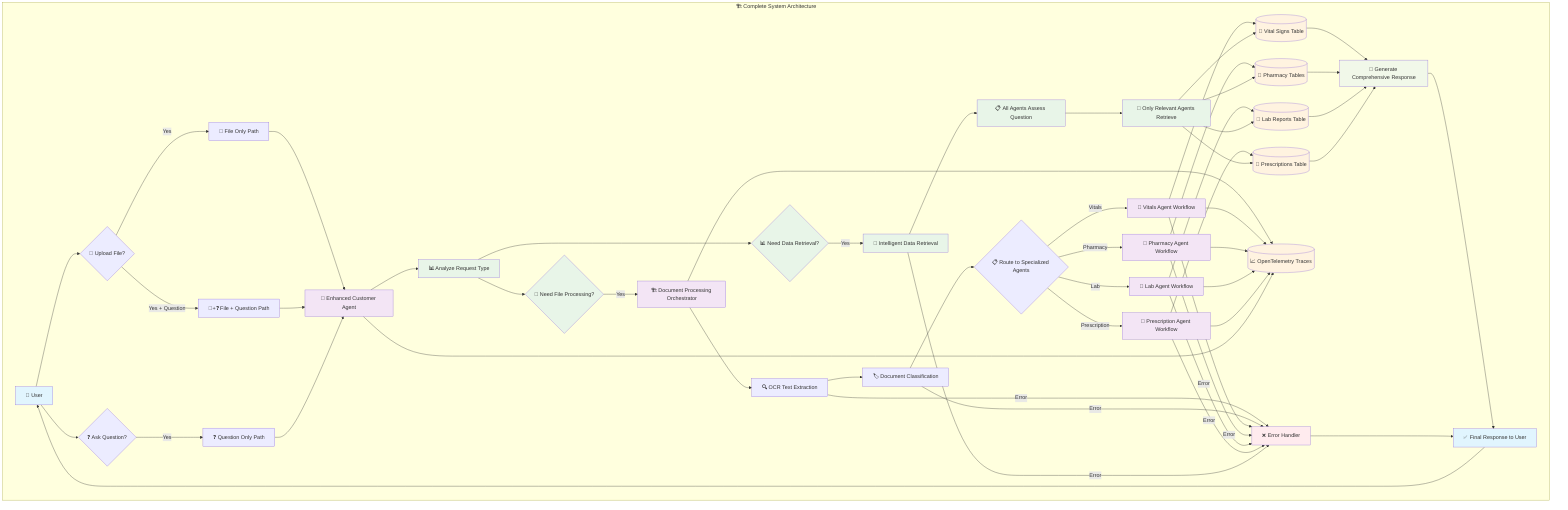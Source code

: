 graph TD
    %% Main System Architecture Workflow
    subgraph "🏗️ Complete System Architecture"
        User[👤 User]

        %% Entry Points
        User --> FileUpload{📄 Upload File?}
        User --> AskQuestion{❓ Ask Question?}

        %% Three Main Paths
        FileUpload -->|Yes| FileOnly[📄 File Only Path]
        FileUpload -->|Yes + Question| FileAndQuestion[📄+❓ File + Question Path]
        AskQuestion -->|Yes| QuestionOnly[❓ Question Only Path]

        %% Enhanced Customer Agent (Central Hub)
        FileOnly --> CustomerAgent[🎯 Enhanced Customer Agent]
        FileAndQuestion --> CustomerAgent
        QuestionOnly --> CustomerAgent

        %% Customer Agent Workflow
        CustomerAgent --> AnalyzeRequest[📊 Analyze Request Type]
        AnalyzeRequest --> ProcessFile{📄 Need File Processing?}
        AnalyzeRequest --> RetrieveData{📊 Need Data Retrieval?}

        %% File Processing Branch
        ProcessFile -->|Yes| DocumentOrchestrator[🏗️ Document Processing Orchestrator]
        DocumentOrchestrator --> OCRExtraction[🔍 OCR Text Extraction]
        OCRExtraction --> DocumentClassification[🏷️ Document Classification]
        DocumentClassification --> RouteToAgents{📋 Route to Specialized Agents}

        %% Specialized Agents
        RouteToAgents -->|Vitals| VitalsAgent[💓 Vitals Agent Workflow]
        RouteToAgents -->|Pharmacy| PharmacyAgent[💊 Pharmacy Agent Workflow]
        RouteToAgents -->|Lab| LabAgent[🧪 Lab Agent Workflow]
        RouteToAgents -->|Prescription| PrescriptionAgent[📝 Prescription Agent Workflow]

        %% Data Storage
        VitalsAgent --> VitalsDB[(💓 Vital Signs Table)]
        PharmacyAgent --> PharmacyDB[(💊 Pharmacy Tables)]
        LabAgent --> LabDB[(🧪 Lab Reports Table)]
        PrescriptionAgent --> PrescriptionDB[(📝 Prescriptions Table)]

        %% Data Retrieval Branch
        RetrieveData -->|Yes| IntelligentRetrieval[🧠 Intelligent Data Retrieval]
        IntelligentRetrieval --> AgentAssessments[📋 All Agents Assess Question]
        AgentAssessments --> RelevantAgents[🎯 Only Relevant Agents Retrieve]

        RelevantAgents --> VitalsDB
        RelevantAgents --> PharmacyDB
        RelevantAgents --> LabDB
        RelevantAgents --> PrescriptionDB

        %% Response Generation
        VitalsDB --> ResponseGeneration[📝 Generate Comprehensive Response]
        PharmacyDB --> ResponseGeneration
        LabDB --> ResponseGeneration
        PrescriptionDB --> ResponseGeneration

        %% OpenTelemetry & Monitoring
        DocumentOrchestrator --> Telemetry[(📈 OpenTelemetry Traces)]
        VitalsAgent --> Telemetry
        PharmacyAgent --> Telemetry
        LabAgent --> Telemetry
        PrescriptionAgent --> Telemetry
        CustomerAgent --> Telemetry

        %% Final Response
        ResponseGeneration --> FinalResponse[✅ Final Response to User]
        FinalResponse --> User

        %% Error Handling
        OCRExtraction -->|Error| ErrorHandler[❌ Error Handler]
        DocumentClassification -->|Error| ErrorHandler
        VitalsAgent -->|Error| ErrorHandler
        PharmacyAgent -->|Error| ErrorHandler
        LabAgent -->|Error| ErrorHandler
        PrescriptionAgent -->|Error| ErrorHandler
        IntelligentRetrieval -->|Error| ErrorHandler
        ErrorHandler --> FinalResponse
    end

    %% Styling
    classDef userClass fill:#e1f5fe
    classDef agentClass fill:#f3e5f5
    classDef workflowClass fill:#e8f5e8
    classDef dataClass fill:#fff3e0
    classDef errorClass fill:#ffebee
    classDef responseClass fill:#f1f8e9

    class User,FinalResponse userClass
    class CustomerAgent,VitalsAgent,PharmacyAgent,LabAgent,PrescriptionAgent,DocumentOrchestrator agentClass
    class AnalyzeRequest,ProcessFile,RetrieveData,IntelligentRetrieval,AgentAssessments,RelevantAgents workflowClass
    class VitalsDB,PharmacyDB,LabDB,PrescriptionDB,Telemetry dataClass
    class ErrorHandler errorClass
    class ResponseGeneration responseClass